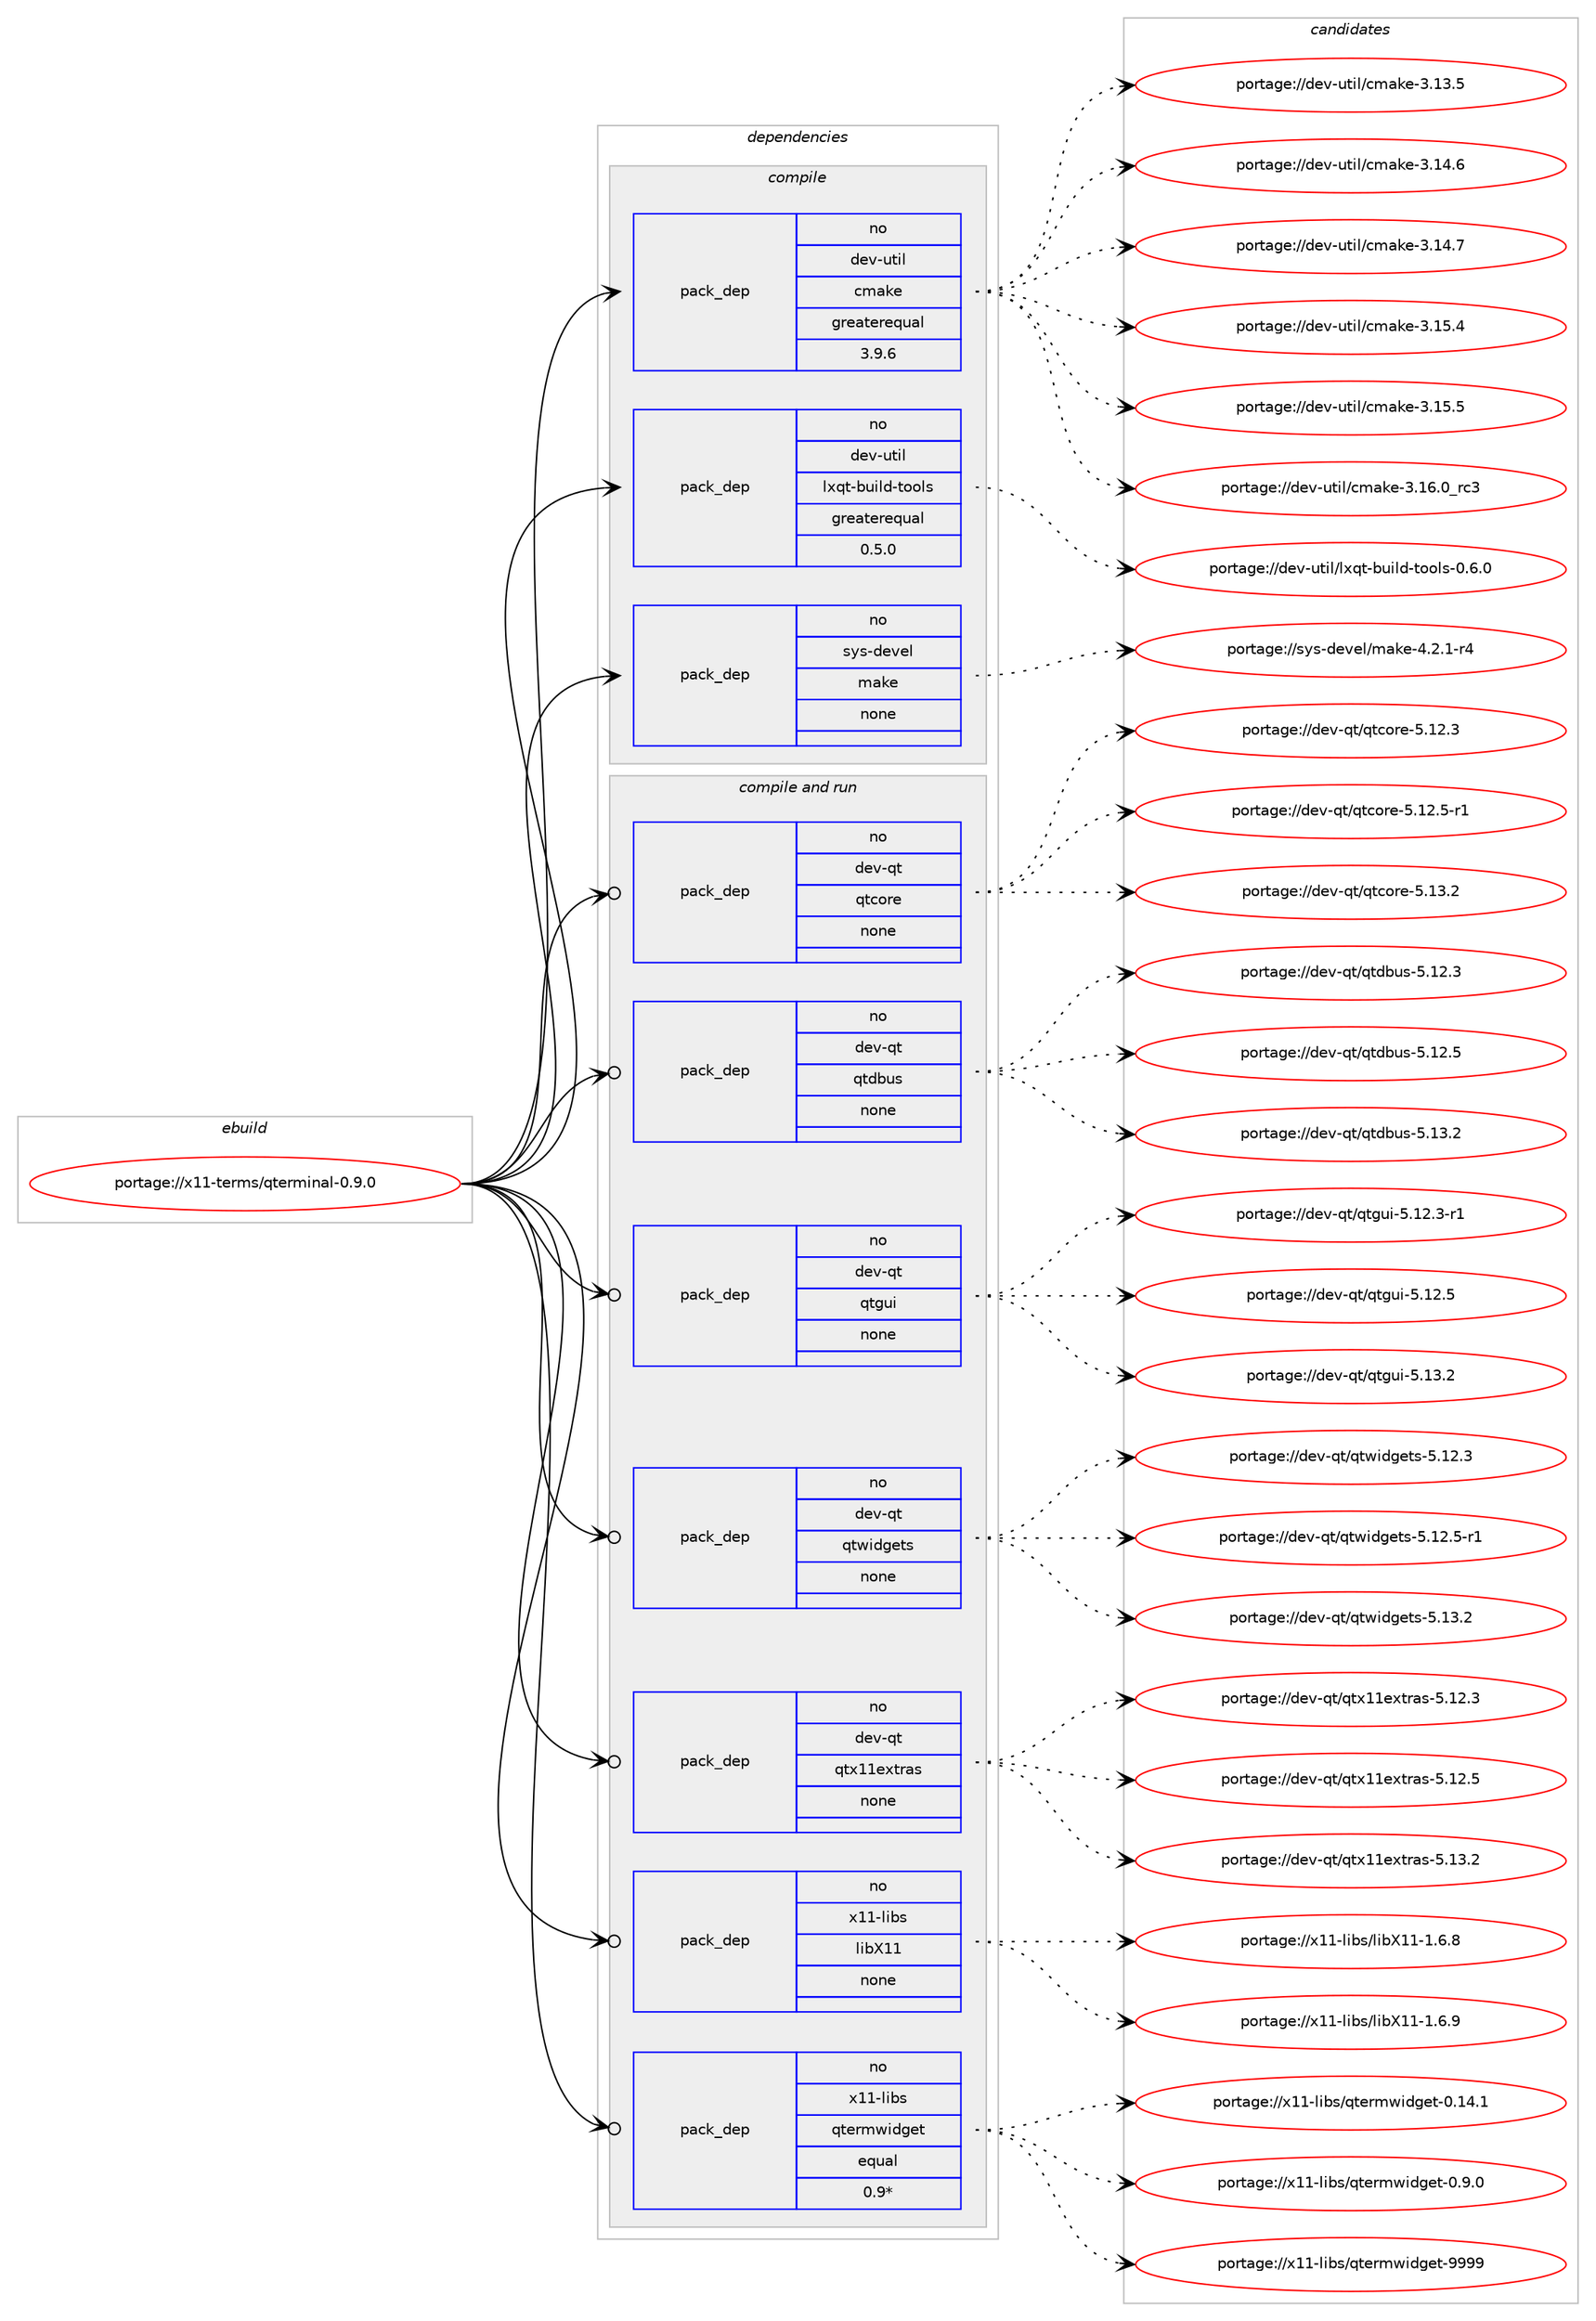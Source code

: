 digraph prolog {

# *************
# Graph options
# *************

newrank=true;
concentrate=true;
compound=true;
graph [rankdir=LR,fontname=Helvetica,fontsize=10,ranksep=1.5];#, ranksep=2.5, nodesep=0.2];
edge  [arrowhead=vee];
node  [fontname=Helvetica,fontsize=10];

# **********
# The ebuild
# **********

subgraph cluster_leftcol {
color=gray;
rank=same;
label=<<i>ebuild</i>>;
id [label="portage://x11-terms/qterminal-0.9.0", color=red, width=4, href="../x11-terms/qterminal-0.9.0.svg"];
}

# ****************
# The dependencies
# ****************

subgraph cluster_midcol {
color=gray;
label=<<i>dependencies</i>>;
subgraph cluster_compile {
fillcolor="#eeeeee";
style=filled;
label=<<i>compile</i>>;
subgraph pack340415 {
dependency457622 [label=<<TABLE BORDER="0" CELLBORDER="1" CELLSPACING="0" CELLPADDING="4" WIDTH="220"><TR><TD ROWSPAN="6" CELLPADDING="30">pack_dep</TD></TR><TR><TD WIDTH="110">no</TD></TR><TR><TD>dev-util</TD></TR><TR><TD>cmake</TD></TR><TR><TD>greaterequal</TD></TR><TR><TD>3.9.6</TD></TR></TABLE>>, shape=none, color=blue];
}
id:e -> dependency457622:w [weight=20,style="solid",arrowhead="vee"];
subgraph pack340416 {
dependency457623 [label=<<TABLE BORDER="0" CELLBORDER="1" CELLSPACING="0" CELLPADDING="4" WIDTH="220"><TR><TD ROWSPAN="6" CELLPADDING="30">pack_dep</TD></TR><TR><TD WIDTH="110">no</TD></TR><TR><TD>dev-util</TD></TR><TR><TD>lxqt-build-tools</TD></TR><TR><TD>greaterequal</TD></TR><TR><TD>0.5.0</TD></TR></TABLE>>, shape=none, color=blue];
}
id:e -> dependency457623:w [weight=20,style="solid",arrowhead="vee"];
subgraph pack340417 {
dependency457624 [label=<<TABLE BORDER="0" CELLBORDER="1" CELLSPACING="0" CELLPADDING="4" WIDTH="220"><TR><TD ROWSPAN="6" CELLPADDING="30">pack_dep</TD></TR><TR><TD WIDTH="110">no</TD></TR><TR><TD>sys-devel</TD></TR><TR><TD>make</TD></TR><TR><TD>none</TD></TR><TR><TD></TD></TR></TABLE>>, shape=none, color=blue];
}
id:e -> dependency457624:w [weight=20,style="solid",arrowhead="vee"];
}
subgraph cluster_compileandrun {
fillcolor="#eeeeee";
style=filled;
label=<<i>compile and run</i>>;
subgraph pack340418 {
dependency457625 [label=<<TABLE BORDER="0" CELLBORDER="1" CELLSPACING="0" CELLPADDING="4" WIDTH="220"><TR><TD ROWSPAN="6" CELLPADDING="30">pack_dep</TD></TR><TR><TD WIDTH="110">no</TD></TR><TR><TD>dev-qt</TD></TR><TR><TD>qtcore</TD></TR><TR><TD>none</TD></TR><TR><TD></TD></TR></TABLE>>, shape=none, color=blue];
}
id:e -> dependency457625:w [weight=20,style="solid",arrowhead="odotvee"];
subgraph pack340419 {
dependency457626 [label=<<TABLE BORDER="0" CELLBORDER="1" CELLSPACING="0" CELLPADDING="4" WIDTH="220"><TR><TD ROWSPAN="6" CELLPADDING="30">pack_dep</TD></TR><TR><TD WIDTH="110">no</TD></TR><TR><TD>dev-qt</TD></TR><TR><TD>qtdbus</TD></TR><TR><TD>none</TD></TR><TR><TD></TD></TR></TABLE>>, shape=none, color=blue];
}
id:e -> dependency457626:w [weight=20,style="solid",arrowhead="odotvee"];
subgraph pack340420 {
dependency457627 [label=<<TABLE BORDER="0" CELLBORDER="1" CELLSPACING="0" CELLPADDING="4" WIDTH="220"><TR><TD ROWSPAN="6" CELLPADDING="30">pack_dep</TD></TR><TR><TD WIDTH="110">no</TD></TR><TR><TD>dev-qt</TD></TR><TR><TD>qtgui</TD></TR><TR><TD>none</TD></TR><TR><TD></TD></TR></TABLE>>, shape=none, color=blue];
}
id:e -> dependency457627:w [weight=20,style="solid",arrowhead="odotvee"];
subgraph pack340421 {
dependency457628 [label=<<TABLE BORDER="0" CELLBORDER="1" CELLSPACING="0" CELLPADDING="4" WIDTH="220"><TR><TD ROWSPAN="6" CELLPADDING="30">pack_dep</TD></TR><TR><TD WIDTH="110">no</TD></TR><TR><TD>dev-qt</TD></TR><TR><TD>qtwidgets</TD></TR><TR><TD>none</TD></TR><TR><TD></TD></TR></TABLE>>, shape=none, color=blue];
}
id:e -> dependency457628:w [weight=20,style="solid",arrowhead="odotvee"];
subgraph pack340422 {
dependency457629 [label=<<TABLE BORDER="0" CELLBORDER="1" CELLSPACING="0" CELLPADDING="4" WIDTH="220"><TR><TD ROWSPAN="6" CELLPADDING="30">pack_dep</TD></TR><TR><TD WIDTH="110">no</TD></TR><TR><TD>dev-qt</TD></TR><TR><TD>qtx11extras</TD></TR><TR><TD>none</TD></TR><TR><TD></TD></TR></TABLE>>, shape=none, color=blue];
}
id:e -> dependency457629:w [weight=20,style="solid",arrowhead="odotvee"];
subgraph pack340423 {
dependency457630 [label=<<TABLE BORDER="0" CELLBORDER="1" CELLSPACING="0" CELLPADDING="4" WIDTH="220"><TR><TD ROWSPAN="6" CELLPADDING="30">pack_dep</TD></TR><TR><TD WIDTH="110">no</TD></TR><TR><TD>x11-libs</TD></TR><TR><TD>libX11</TD></TR><TR><TD>none</TD></TR><TR><TD></TD></TR></TABLE>>, shape=none, color=blue];
}
id:e -> dependency457630:w [weight=20,style="solid",arrowhead="odotvee"];
subgraph pack340424 {
dependency457631 [label=<<TABLE BORDER="0" CELLBORDER="1" CELLSPACING="0" CELLPADDING="4" WIDTH="220"><TR><TD ROWSPAN="6" CELLPADDING="30">pack_dep</TD></TR><TR><TD WIDTH="110">no</TD></TR><TR><TD>x11-libs</TD></TR><TR><TD>qtermwidget</TD></TR><TR><TD>equal</TD></TR><TR><TD>0.9*</TD></TR></TABLE>>, shape=none, color=blue];
}
id:e -> dependency457631:w [weight=20,style="solid",arrowhead="odotvee"];
}
subgraph cluster_run {
fillcolor="#eeeeee";
style=filled;
label=<<i>run</i>>;
}
}

# **************
# The candidates
# **************

subgraph cluster_choices {
rank=same;
color=gray;
label=<<i>candidates</i>>;

subgraph choice340415 {
color=black;
nodesep=1;
choiceportage1001011184511711610510847991099710710145514649514653 [label="portage://dev-util/cmake-3.13.5", color=red, width=4,href="../dev-util/cmake-3.13.5.svg"];
choiceportage1001011184511711610510847991099710710145514649524654 [label="portage://dev-util/cmake-3.14.6", color=red, width=4,href="../dev-util/cmake-3.14.6.svg"];
choiceportage1001011184511711610510847991099710710145514649524655 [label="portage://dev-util/cmake-3.14.7", color=red, width=4,href="../dev-util/cmake-3.14.7.svg"];
choiceportage1001011184511711610510847991099710710145514649534652 [label="portage://dev-util/cmake-3.15.4", color=red, width=4,href="../dev-util/cmake-3.15.4.svg"];
choiceportage1001011184511711610510847991099710710145514649534653 [label="portage://dev-util/cmake-3.15.5", color=red, width=4,href="../dev-util/cmake-3.15.5.svg"];
choiceportage1001011184511711610510847991099710710145514649544648951149951 [label="portage://dev-util/cmake-3.16.0_rc3", color=red, width=4,href="../dev-util/cmake-3.16.0_rc3.svg"];
dependency457622:e -> choiceportage1001011184511711610510847991099710710145514649514653:w [style=dotted,weight="100"];
dependency457622:e -> choiceportage1001011184511711610510847991099710710145514649524654:w [style=dotted,weight="100"];
dependency457622:e -> choiceportage1001011184511711610510847991099710710145514649524655:w [style=dotted,weight="100"];
dependency457622:e -> choiceportage1001011184511711610510847991099710710145514649534652:w [style=dotted,weight="100"];
dependency457622:e -> choiceportage1001011184511711610510847991099710710145514649534653:w [style=dotted,weight="100"];
dependency457622:e -> choiceportage1001011184511711610510847991099710710145514649544648951149951:w [style=dotted,weight="100"];
}
subgraph choice340416 {
color=black;
nodesep=1;
choiceportage1001011184511711610510847108120113116459811710510810045116111111108115454846544648 [label="portage://dev-util/lxqt-build-tools-0.6.0", color=red, width=4,href="../dev-util/lxqt-build-tools-0.6.0.svg"];
dependency457623:e -> choiceportage1001011184511711610510847108120113116459811710510810045116111111108115454846544648:w [style=dotted,weight="100"];
}
subgraph choice340417 {
color=black;
nodesep=1;
choiceportage1151211154510010111810110847109971071014552465046494511452 [label="portage://sys-devel/make-4.2.1-r4", color=red, width=4,href="../sys-devel/make-4.2.1-r4.svg"];
dependency457624:e -> choiceportage1151211154510010111810110847109971071014552465046494511452:w [style=dotted,weight="100"];
}
subgraph choice340418 {
color=black;
nodesep=1;
choiceportage10010111845113116471131169911111410145534649504651 [label="portage://dev-qt/qtcore-5.12.3", color=red, width=4,href="../dev-qt/qtcore-5.12.3.svg"];
choiceportage100101118451131164711311699111114101455346495046534511449 [label="portage://dev-qt/qtcore-5.12.5-r1", color=red, width=4,href="../dev-qt/qtcore-5.12.5-r1.svg"];
choiceportage10010111845113116471131169911111410145534649514650 [label="portage://dev-qt/qtcore-5.13.2", color=red, width=4,href="../dev-qt/qtcore-5.13.2.svg"];
dependency457625:e -> choiceportage10010111845113116471131169911111410145534649504651:w [style=dotted,weight="100"];
dependency457625:e -> choiceportage100101118451131164711311699111114101455346495046534511449:w [style=dotted,weight="100"];
dependency457625:e -> choiceportage10010111845113116471131169911111410145534649514650:w [style=dotted,weight="100"];
}
subgraph choice340419 {
color=black;
nodesep=1;
choiceportage10010111845113116471131161009811711545534649504651 [label="portage://dev-qt/qtdbus-5.12.3", color=red, width=4,href="../dev-qt/qtdbus-5.12.3.svg"];
choiceportage10010111845113116471131161009811711545534649504653 [label="portage://dev-qt/qtdbus-5.12.5", color=red, width=4,href="../dev-qt/qtdbus-5.12.5.svg"];
choiceportage10010111845113116471131161009811711545534649514650 [label="portage://dev-qt/qtdbus-5.13.2", color=red, width=4,href="../dev-qt/qtdbus-5.13.2.svg"];
dependency457626:e -> choiceportage10010111845113116471131161009811711545534649504651:w [style=dotted,weight="100"];
dependency457626:e -> choiceportage10010111845113116471131161009811711545534649504653:w [style=dotted,weight="100"];
dependency457626:e -> choiceportage10010111845113116471131161009811711545534649514650:w [style=dotted,weight="100"];
}
subgraph choice340420 {
color=black;
nodesep=1;
choiceportage1001011184511311647113116103117105455346495046514511449 [label="portage://dev-qt/qtgui-5.12.3-r1", color=red, width=4,href="../dev-qt/qtgui-5.12.3-r1.svg"];
choiceportage100101118451131164711311610311710545534649504653 [label="portage://dev-qt/qtgui-5.12.5", color=red, width=4,href="../dev-qt/qtgui-5.12.5.svg"];
choiceportage100101118451131164711311610311710545534649514650 [label="portage://dev-qt/qtgui-5.13.2", color=red, width=4,href="../dev-qt/qtgui-5.13.2.svg"];
dependency457627:e -> choiceportage1001011184511311647113116103117105455346495046514511449:w [style=dotted,weight="100"];
dependency457627:e -> choiceportage100101118451131164711311610311710545534649504653:w [style=dotted,weight="100"];
dependency457627:e -> choiceportage100101118451131164711311610311710545534649514650:w [style=dotted,weight="100"];
}
subgraph choice340421 {
color=black;
nodesep=1;
choiceportage100101118451131164711311611910510010310111611545534649504651 [label="portage://dev-qt/qtwidgets-5.12.3", color=red, width=4,href="../dev-qt/qtwidgets-5.12.3.svg"];
choiceportage1001011184511311647113116119105100103101116115455346495046534511449 [label="portage://dev-qt/qtwidgets-5.12.5-r1", color=red, width=4,href="../dev-qt/qtwidgets-5.12.5-r1.svg"];
choiceportage100101118451131164711311611910510010310111611545534649514650 [label="portage://dev-qt/qtwidgets-5.13.2", color=red, width=4,href="../dev-qt/qtwidgets-5.13.2.svg"];
dependency457628:e -> choiceportage100101118451131164711311611910510010310111611545534649504651:w [style=dotted,weight="100"];
dependency457628:e -> choiceportage1001011184511311647113116119105100103101116115455346495046534511449:w [style=dotted,weight="100"];
dependency457628:e -> choiceportage100101118451131164711311611910510010310111611545534649514650:w [style=dotted,weight="100"];
}
subgraph choice340422 {
color=black;
nodesep=1;
choiceportage100101118451131164711311612049491011201161149711545534649504651 [label="portage://dev-qt/qtx11extras-5.12.3", color=red, width=4,href="../dev-qt/qtx11extras-5.12.3.svg"];
choiceportage100101118451131164711311612049491011201161149711545534649504653 [label="portage://dev-qt/qtx11extras-5.12.5", color=red, width=4,href="../dev-qt/qtx11extras-5.12.5.svg"];
choiceportage100101118451131164711311612049491011201161149711545534649514650 [label="portage://dev-qt/qtx11extras-5.13.2", color=red, width=4,href="../dev-qt/qtx11extras-5.13.2.svg"];
dependency457629:e -> choiceportage100101118451131164711311612049491011201161149711545534649504651:w [style=dotted,weight="100"];
dependency457629:e -> choiceportage100101118451131164711311612049491011201161149711545534649504653:w [style=dotted,weight="100"];
dependency457629:e -> choiceportage100101118451131164711311612049491011201161149711545534649514650:w [style=dotted,weight="100"];
}
subgraph choice340423 {
color=black;
nodesep=1;
choiceportage120494945108105981154710810598884949454946544656 [label="portage://x11-libs/libX11-1.6.8", color=red, width=4,href="../x11-libs/libX11-1.6.8.svg"];
choiceportage120494945108105981154710810598884949454946544657 [label="portage://x11-libs/libX11-1.6.9", color=red, width=4,href="../x11-libs/libX11-1.6.9.svg"];
dependency457630:e -> choiceportage120494945108105981154710810598884949454946544656:w [style=dotted,weight="100"];
dependency457630:e -> choiceportage120494945108105981154710810598884949454946544657:w [style=dotted,weight="100"];
}
subgraph choice340424 {
color=black;
nodesep=1;
choiceportage120494945108105981154711311610111410911910510010310111645484649524649 [label="portage://x11-libs/qtermwidget-0.14.1", color=red, width=4,href="../x11-libs/qtermwidget-0.14.1.svg"];
choiceportage1204949451081059811547113116101114109119105100103101116454846574648 [label="portage://x11-libs/qtermwidget-0.9.0", color=red, width=4,href="../x11-libs/qtermwidget-0.9.0.svg"];
choiceportage12049494510810598115471131161011141091191051001031011164557575757 [label="portage://x11-libs/qtermwidget-9999", color=red, width=4,href="../x11-libs/qtermwidget-9999.svg"];
dependency457631:e -> choiceportage120494945108105981154711311610111410911910510010310111645484649524649:w [style=dotted,weight="100"];
dependency457631:e -> choiceportage1204949451081059811547113116101114109119105100103101116454846574648:w [style=dotted,weight="100"];
dependency457631:e -> choiceportage12049494510810598115471131161011141091191051001031011164557575757:w [style=dotted,weight="100"];
}
}

}
